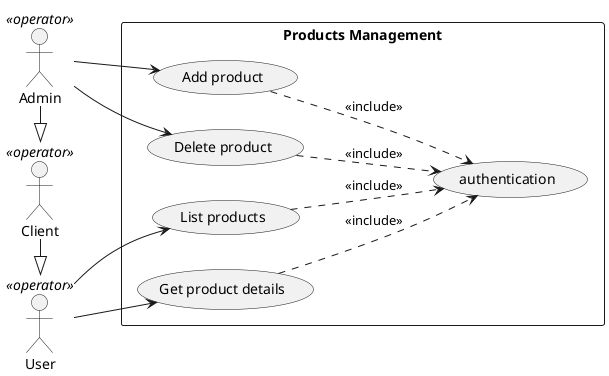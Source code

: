 @startuml
left to right direction
User    <<operator>> as user
Client    <<operator>> as client
Admin    <<operator>> as admin


rectangle "Products Management" {
  (List products) as listProducts
  (Add product) as addProduct
  (Delete product) as delProduct
  (Get product details) as getDetails
  (authentication) as auth
}

user --> listProducts
user --> getDetails
admin --> addProduct
admin --> delProduct

listProducts ..> auth : <<include>>
getDetails ..> auth : <<include>>
addProduct ..> auth : <<include>>
delProduct ..> auth : <<include>>

admin -|> client
client -|> user
@enduml
